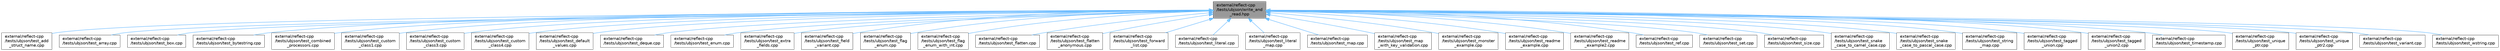 digraph "external/reflect-cpp/tests/ubjson/write_and_read.hpp"
{
 // LATEX_PDF_SIZE
  bgcolor="transparent";
  edge [fontname=Helvetica,fontsize=10,labelfontname=Helvetica,labelfontsize=10];
  node [fontname=Helvetica,fontsize=10,shape=box,height=0.2,width=0.4];
  Node1 [id="Node000001",label="external/reflect-cpp\l/tests/ubjson/write_and\l_read.hpp",height=0.2,width=0.4,color="gray40", fillcolor="grey60", style="filled", fontcolor="black",tooltip=" "];
  Node1 -> Node2 [id="edge1_Node000001_Node000002",dir="back",color="steelblue1",style="solid",tooltip=" "];
  Node2 [id="Node000002",label="external/reflect-cpp\l/tests/ubjson/test_add\l_struct_name.cpp",height=0.2,width=0.4,color="grey40", fillcolor="white", style="filled",URL="$ubjson_2test__add__struct__name_8cpp.html",tooltip=" "];
  Node1 -> Node3 [id="edge2_Node000001_Node000003",dir="back",color="steelblue1",style="solid",tooltip=" "];
  Node3 [id="Node000003",label="external/reflect-cpp\l/tests/ubjson/test_array.cpp",height=0.2,width=0.4,color="grey40", fillcolor="white", style="filled",URL="$ubjson_2test__array_8cpp.html",tooltip=" "];
  Node1 -> Node4 [id="edge3_Node000001_Node000004",dir="back",color="steelblue1",style="solid",tooltip=" "];
  Node4 [id="Node000004",label="external/reflect-cpp\l/tests/ubjson/test_box.cpp",height=0.2,width=0.4,color="grey40", fillcolor="white", style="filled",URL="$ubjson_2test__box_8cpp.html",tooltip=" "];
  Node1 -> Node5 [id="edge4_Node000001_Node000005",dir="back",color="steelblue1",style="solid",tooltip=" "];
  Node5 [id="Node000005",label="external/reflect-cpp\l/tests/ubjson/test_bytestring.cpp",height=0.2,width=0.4,color="grey40", fillcolor="white", style="filled",URL="$ubjson_2test__bytestring_8cpp.html",tooltip=" "];
  Node1 -> Node6 [id="edge5_Node000001_Node000006",dir="back",color="steelblue1",style="solid",tooltip=" "];
  Node6 [id="Node000006",label="external/reflect-cpp\l/tests/ubjson/test_combined\l_processors.cpp",height=0.2,width=0.4,color="grey40", fillcolor="white", style="filled",URL="$ubjson_2test__combined__processors_8cpp.html",tooltip=" "];
  Node1 -> Node7 [id="edge6_Node000001_Node000007",dir="back",color="steelblue1",style="solid",tooltip=" "];
  Node7 [id="Node000007",label="external/reflect-cpp\l/tests/ubjson/test_custom\l_class1.cpp",height=0.2,width=0.4,color="grey40", fillcolor="white", style="filled",URL="$ubjson_2test__custom__class1_8cpp.html",tooltip=" "];
  Node1 -> Node8 [id="edge7_Node000001_Node000008",dir="back",color="steelblue1",style="solid",tooltip=" "];
  Node8 [id="Node000008",label="external/reflect-cpp\l/tests/ubjson/test_custom\l_class3.cpp",height=0.2,width=0.4,color="grey40", fillcolor="white", style="filled",URL="$ubjson_2test__custom__class3_8cpp.html",tooltip=" "];
  Node1 -> Node9 [id="edge8_Node000001_Node000009",dir="back",color="steelblue1",style="solid",tooltip=" "];
  Node9 [id="Node000009",label="external/reflect-cpp\l/tests/ubjson/test_custom\l_class4.cpp",height=0.2,width=0.4,color="grey40", fillcolor="white", style="filled",URL="$ubjson_2test__custom__class4_8cpp.html",tooltip=" "];
  Node1 -> Node10 [id="edge9_Node000001_Node000010",dir="back",color="steelblue1",style="solid",tooltip=" "];
  Node10 [id="Node000010",label="external/reflect-cpp\l/tests/ubjson/test_default\l_values.cpp",height=0.2,width=0.4,color="grey40", fillcolor="white", style="filled",URL="$ubjson_2test__default__values_8cpp.html",tooltip=" "];
  Node1 -> Node11 [id="edge10_Node000001_Node000011",dir="back",color="steelblue1",style="solid",tooltip=" "];
  Node11 [id="Node000011",label="external/reflect-cpp\l/tests/ubjson/test_deque.cpp",height=0.2,width=0.4,color="grey40", fillcolor="white", style="filled",URL="$ubjson_2test__deque_8cpp.html",tooltip=" "];
  Node1 -> Node12 [id="edge11_Node000001_Node000012",dir="back",color="steelblue1",style="solid",tooltip=" "];
  Node12 [id="Node000012",label="external/reflect-cpp\l/tests/ubjson/test_enum.cpp",height=0.2,width=0.4,color="grey40", fillcolor="white", style="filled",URL="$ubjson_2test__enum_8cpp.html",tooltip=" "];
  Node1 -> Node13 [id="edge12_Node000001_Node000013",dir="back",color="steelblue1",style="solid",tooltip=" "];
  Node13 [id="Node000013",label="external/reflect-cpp\l/tests/ubjson/test_extra\l_fields.cpp",height=0.2,width=0.4,color="grey40", fillcolor="white", style="filled",URL="$ubjson_2test__extra__fields_8cpp.html",tooltip=" "];
  Node1 -> Node14 [id="edge13_Node000001_Node000014",dir="back",color="steelblue1",style="solid",tooltip=" "];
  Node14 [id="Node000014",label="external/reflect-cpp\l/tests/ubjson/test_field\l_variant.cpp",height=0.2,width=0.4,color="grey40", fillcolor="white", style="filled",URL="$ubjson_2test__field__variant_8cpp.html",tooltip=" "];
  Node1 -> Node15 [id="edge14_Node000001_Node000015",dir="back",color="steelblue1",style="solid",tooltip=" "];
  Node15 [id="Node000015",label="external/reflect-cpp\l/tests/ubjson/test_flag\l_enum.cpp",height=0.2,width=0.4,color="grey40", fillcolor="white", style="filled",URL="$ubjson_2test__flag__enum_8cpp.html",tooltip=" "];
  Node1 -> Node16 [id="edge15_Node000001_Node000016",dir="back",color="steelblue1",style="solid",tooltip=" "];
  Node16 [id="Node000016",label="external/reflect-cpp\l/tests/ubjson/test_flag\l_enum_with_int.cpp",height=0.2,width=0.4,color="grey40", fillcolor="white", style="filled",URL="$ubjson_2test__flag__enum__with__int_8cpp.html",tooltip=" "];
  Node1 -> Node17 [id="edge16_Node000001_Node000017",dir="back",color="steelblue1",style="solid",tooltip=" "];
  Node17 [id="Node000017",label="external/reflect-cpp\l/tests/ubjson/test_flatten.cpp",height=0.2,width=0.4,color="grey40", fillcolor="white", style="filled",URL="$ubjson_2test__flatten_8cpp.html",tooltip=" "];
  Node1 -> Node18 [id="edge17_Node000001_Node000018",dir="back",color="steelblue1",style="solid",tooltip=" "];
  Node18 [id="Node000018",label="external/reflect-cpp\l/tests/ubjson/test_flatten\l_anonymous.cpp",height=0.2,width=0.4,color="grey40", fillcolor="white", style="filled",URL="$ubjson_2test__flatten__anonymous_8cpp.html",tooltip=" "];
  Node1 -> Node19 [id="edge18_Node000001_Node000019",dir="back",color="steelblue1",style="solid",tooltip=" "];
  Node19 [id="Node000019",label="external/reflect-cpp\l/tests/ubjson/test_forward\l_list.cpp",height=0.2,width=0.4,color="grey40", fillcolor="white", style="filled",URL="$ubjson_2test__forward__list_8cpp.html",tooltip=" "];
  Node1 -> Node20 [id="edge19_Node000001_Node000020",dir="back",color="steelblue1",style="solid",tooltip=" "];
  Node20 [id="Node000020",label="external/reflect-cpp\l/tests/ubjson/test_literal.cpp",height=0.2,width=0.4,color="grey40", fillcolor="white", style="filled",URL="$ubjson_2test__literal_8cpp.html",tooltip=" "];
  Node1 -> Node21 [id="edge20_Node000001_Node000021",dir="back",color="steelblue1",style="solid",tooltip=" "];
  Node21 [id="Node000021",label="external/reflect-cpp\l/tests/ubjson/test_literal\l_map.cpp",height=0.2,width=0.4,color="grey40", fillcolor="white", style="filled",URL="$ubjson_2test__literal__map_8cpp.html",tooltip=" "];
  Node1 -> Node22 [id="edge21_Node000001_Node000022",dir="back",color="steelblue1",style="solid",tooltip=" "];
  Node22 [id="Node000022",label="external/reflect-cpp\l/tests/ubjson/test_map.cpp",height=0.2,width=0.4,color="grey40", fillcolor="white", style="filled",URL="$ubjson_2test__map_8cpp.html",tooltip=" "];
  Node1 -> Node23 [id="edge22_Node000001_Node000023",dir="back",color="steelblue1",style="solid",tooltip=" "];
  Node23 [id="Node000023",label="external/reflect-cpp\l/tests/ubjson/test_map\l_with_key_validation.cpp",height=0.2,width=0.4,color="grey40", fillcolor="white", style="filled",URL="$ubjson_2test__map__with__key__validation_8cpp.html",tooltip=" "];
  Node1 -> Node24 [id="edge23_Node000001_Node000024",dir="back",color="steelblue1",style="solid",tooltip=" "];
  Node24 [id="Node000024",label="external/reflect-cpp\l/tests/ubjson/test_monster\l_example.cpp",height=0.2,width=0.4,color="grey40", fillcolor="white", style="filled",URL="$ubjson_2test__monster__example_8cpp.html",tooltip=" "];
  Node1 -> Node25 [id="edge24_Node000001_Node000025",dir="back",color="steelblue1",style="solid",tooltip=" "];
  Node25 [id="Node000025",label="external/reflect-cpp\l/tests/ubjson/test_readme\l_example.cpp",height=0.2,width=0.4,color="grey40", fillcolor="white", style="filled",URL="$ubjson_2test__readme__example_8cpp.html",tooltip=" "];
  Node1 -> Node26 [id="edge25_Node000001_Node000026",dir="back",color="steelblue1",style="solid",tooltip=" "];
  Node26 [id="Node000026",label="external/reflect-cpp\l/tests/ubjson/test_readme\l_example2.cpp",height=0.2,width=0.4,color="grey40", fillcolor="white", style="filled",URL="$ubjson_2test__readme__example2_8cpp.html",tooltip=" "];
  Node1 -> Node27 [id="edge26_Node000001_Node000027",dir="back",color="steelblue1",style="solid",tooltip=" "];
  Node27 [id="Node000027",label="external/reflect-cpp\l/tests/ubjson/test_ref.cpp",height=0.2,width=0.4,color="grey40", fillcolor="white", style="filled",URL="$ubjson_2test__ref_8cpp.html",tooltip=" "];
  Node1 -> Node28 [id="edge27_Node000001_Node000028",dir="back",color="steelblue1",style="solid",tooltip=" "];
  Node28 [id="Node000028",label="external/reflect-cpp\l/tests/ubjson/test_set.cpp",height=0.2,width=0.4,color="grey40", fillcolor="white", style="filled",URL="$ubjson_2test__set_8cpp.html",tooltip=" "];
  Node1 -> Node29 [id="edge28_Node000001_Node000029",dir="back",color="steelblue1",style="solid",tooltip=" "];
  Node29 [id="Node000029",label="external/reflect-cpp\l/tests/ubjson/test_size.cpp",height=0.2,width=0.4,color="grey40", fillcolor="white", style="filled",URL="$ubjson_2test__size_8cpp.html",tooltip=" "];
  Node1 -> Node30 [id="edge29_Node000001_Node000030",dir="back",color="steelblue1",style="solid",tooltip=" "];
  Node30 [id="Node000030",label="external/reflect-cpp\l/tests/ubjson/test_snake\l_case_to_camel_case.cpp",height=0.2,width=0.4,color="grey40", fillcolor="white", style="filled",URL="$ubjson_2test__snake__case__to__camel__case_8cpp.html",tooltip=" "];
  Node1 -> Node31 [id="edge30_Node000001_Node000031",dir="back",color="steelblue1",style="solid",tooltip=" "];
  Node31 [id="Node000031",label="external/reflect-cpp\l/tests/ubjson/test_snake\l_case_to_pascal_case.cpp",height=0.2,width=0.4,color="grey40", fillcolor="white", style="filled",URL="$ubjson_2test__snake__case__to__pascal__case_8cpp.html",tooltip=" "];
  Node1 -> Node32 [id="edge31_Node000001_Node000032",dir="back",color="steelblue1",style="solid",tooltip=" "];
  Node32 [id="Node000032",label="external/reflect-cpp\l/tests/ubjson/test_string\l_map.cpp",height=0.2,width=0.4,color="grey40", fillcolor="white", style="filled",URL="$ubjson_2test__string__map_8cpp.html",tooltip=" "];
  Node1 -> Node33 [id="edge32_Node000001_Node000033",dir="back",color="steelblue1",style="solid",tooltip=" "];
  Node33 [id="Node000033",label="external/reflect-cpp\l/tests/ubjson/test_tagged\l_union.cpp",height=0.2,width=0.4,color="grey40", fillcolor="white", style="filled",URL="$ubjson_2test__tagged__union_8cpp.html",tooltip=" "];
  Node1 -> Node34 [id="edge33_Node000001_Node000034",dir="back",color="steelblue1",style="solid",tooltip=" "];
  Node34 [id="Node000034",label="external/reflect-cpp\l/tests/ubjson/test_tagged\l_union2.cpp",height=0.2,width=0.4,color="grey40", fillcolor="white", style="filled",URL="$ubjson_2test__tagged__union2_8cpp.html",tooltip=" "];
  Node1 -> Node35 [id="edge34_Node000001_Node000035",dir="back",color="steelblue1",style="solid",tooltip=" "];
  Node35 [id="Node000035",label="external/reflect-cpp\l/tests/ubjson/test_timestamp.cpp",height=0.2,width=0.4,color="grey40", fillcolor="white", style="filled",URL="$ubjson_2test__timestamp_8cpp.html",tooltip=" "];
  Node1 -> Node36 [id="edge35_Node000001_Node000036",dir="back",color="steelblue1",style="solid",tooltip=" "];
  Node36 [id="Node000036",label="external/reflect-cpp\l/tests/ubjson/test_unique\l_ptr.cpp",height=0.2,width=0.4,color="grey40", fillcolor="white", style="filled",URL="$ubjson_2test__unique__ptr_8cpp.html",tooltip=" "];
  Node1 -> Node37 [id="edge36_Node000001_Node000037",dir="back",color="steelblue1",style="solid",tooltip=" "];
  Node37 [id="Node000037",label="external/reflect-cpp\l/tests/ubjson/test_unique\l_ptr2.cpp",height=0.2,width=0.4,color="grey40", fillcolor="white", style="filled",URL="$ubjson_2test__unique__ptr2_8cpp.html",tooltip=" "];
  Node1 -> Node38 [id="edge37_Node000001_Node000038",dir="back",color="steelblue1",style="solid",tooltip=" "];
  Node38 [id="Node000038",label="external/reflect-cpp\l/tests/ubjson/test_variant.cpp",height=0.2,width=0.4,color="grey40", fillcolor="white", style="filled",URL="$ubjson_2test__variant_8cpp.html",tooltip=" "];
  Node1 -> Node39 [id="edge38_Node000001_Node000039",dir="back",color="steelblue1",style="solid",tooltip=" "];
  Node39 [id="Node000039",label="external/reflect-cpp\l/tests/ubjson/test_wstring.cpp",height=0.2,width=0.4,color="grey40", fillcolor="white", style="filled",URL="$ubjson_2test__wstring_8cpp.html",tooltip=" "];
}
